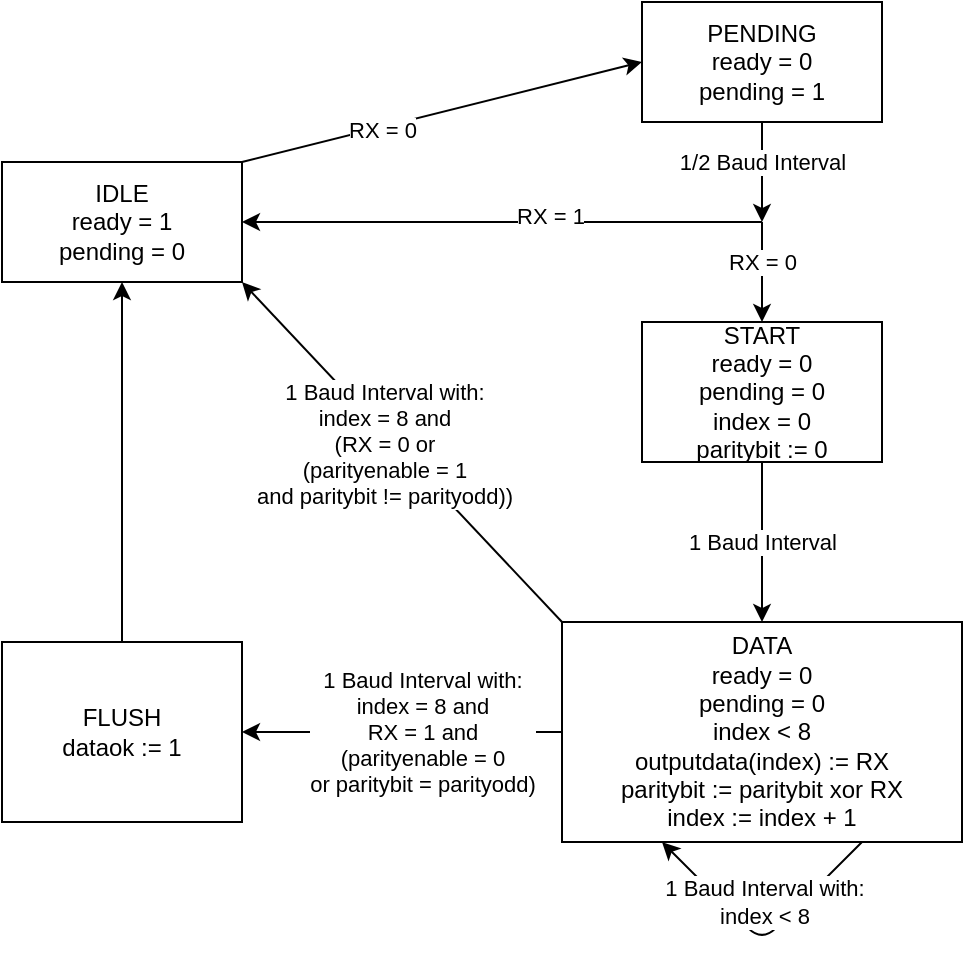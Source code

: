 <mxfile version="13.10.0" type="device"><diagram id="8JR7q3GK2yDGpCO1drTu" name="Page-1"><mxGraphModel dx="1350" dy="816" grid="1" gridSize="10" guides="1" tooltips="1" connect="1" arrows="1" fold="1" page="1" pageScale="1" pageWidth="850" pageHeight="1100" math="0" shadow="0"><root><mxCell id="0"/><mxCell id="1" parent="0"/><mxCell id="yxHfKmIEOSBXYa10BC9A-1" value="IDLE&lt;br&gt;ready = 1&lt;br&gt;pending = 0" style="rounded=0;whiteSpace=wrap;html=1;" vertex="1" parent="1"><mxGeometry x="120" y="240" width="120" height="60" as="geometry"/></mxCell><mxCell id="yxHfKmIEOSBXYa10BC9A-2" value="PENDING&lt;br&gt;ready = 0&lt;br&gt;pending = 1" style="rounded=0;whiteSpace=wrap;html=1;" vertex="1" parent="1"><mxGeometry x="440" y="160" width="120" height="60" as="geometry"/></mxCell><mxCell id="yxHfKmIEOSBXYa10BC9A-3" value="START&lt;br&gt;ready = 0&lt;br&gt;pending = 0&lt;br&gt;index = 0&lt;br&gt;paritybit := 0" style="rounded=0;whiteSpace=wrap;html=1;" vertex="1" parent="1"><mxGeometry x="440" y="320" width="120" height="70" as="geometry"/></mxCell><mxCell id="yxHfKmIEOSBXYa10BC9A-4" value="DATA&lt;br&gt;ready = 0&lt;br&gt;pending = 0&lt;br&gt;index &amp;lt; 8&lt;br&gt;outputdata(index) := RX&lt;br&gt;paritybit := paritybit xor RX&lt;br&gt;index := index + 1" style="rounded=0;whiteSpace=wrap;html=1;" vertex="1" parent="1"><mxGeometry x="400" y="470" width="200" height="110" as="geometry"/></mxCell><mxCell id="yxHfKmIEOSBXYa10BC9A-5" value="FLUSH&lt;br&gt;dataok := 1" style="rounded=0;whiteSpace=wrap;html=1;" vertex="1" parent="1"><mxGeometry x="120" y="480" width="120" height="90" as="geometry"/></mxCell><mxCell id="yxHfKmIEOSBXYa10BC9A-6" value="" style="endArrow=classic;html=1;entryX=0;entryY=0.5;entryDx=0;entryDy=0;exitX=1;exitY=0;exitDx=0;exitDy=0;" edge="1" parent="1" source="yxHfKmIEOSBXYa10BC9A-1" target="yxHfKmIEOSBXYa10BC9A-2"><mxGeometry width="50" height="50" relative="1" as="geometry"><mxPoint x="400" y="320" as="sourcePoint"/><mxPoint x="450" y="270" as="targetPoint"/></mxGeometry></mxCell><mxCell id="yxHfKmIEOSBXYa10BC9A-7" value="RX = 0" style="edgeLabel;html=1;align=center;verticalAlign=middle;resizable=0;points=[];" vertex="1" connectable="0" parent="yxHfKmIEOSBXYa10BC9A-6"><mxGeometry x="-0.303" y="-1" relative="1" as="geometry"><mxPoint as="offset"/></mxGeometry></mxCell><mxCell id="yxHfKmIEOSBXYa10BC9A-8" value="" style="endArrow=classic;html=1;exitX=0.5;exitY=1;exitDx=0;exitDy=0;" edge="1" parent="1" source="yxHfKmIEOSBXYa10BC9A-2"><mxGeometry width="50" height="50" relative="1" as="geometry"><mxPoint x="400" y="320" as="sourcePoint"/><mxPoint x="500" y="270" as="targetPoint"/></mxGeometry></mxCell><mxCell id="yxHfKmIEOSBXYa10BC9A-9" value="1/2 Baud Interval" style="edgeLabel;html=1;align=center;verticalAlign=middle;resizable=0;points=[];" vertex="1" connectable="0" parent="yxHfKmIEOSBXYa10BC9A-8"><mxGeometry x="-0.56" relative="1" as="geometry"><mxPoint y="9" as="offset"/></mxGeometry></mxCell><mxCell id="yxHfKmIEOSBXYa10BC9A-10" value="" style="endArrow=classic;html=1;entryX=1;entryY=0.5;entryDx=0;entryDy=0;" edge="1" parent="1" target="yxHfKmIEOSBXYa10BC9A-1"><mxGeometry width="50" height="50" relative="1" as="geometry"><mxPoint x="500" y="270" as="sourcePoint"/><mxPoint x="450" y="270" as="targetPoint"/></mxGeometry></mxCell><mxCell id="yxHfKmIEOSBXYa10BC9A-11" value="RX = 1" style="edgeLabel;html=1;align=center;verticalAlign=middle;resizable=0;points=[];" vertex="1" connectable="0" parent="yxHfKmIEOSBXYa10BC9A-10"><mxGeometry x="-0.185" y="-3" relative="1" as="geometry"><mxPoint as="offset"/></mxGeometry></mxCell><mxCell id="yxHfKmIEOSBXYa10BC9A-12" value="" style="endArrow=classic;html=1;entryX=0.5;entryY=0;entryDx=0;entryDy=0;" edge="1" parent="1" target="yxHfKmIEOSBXYa10BC9A-3"><mxGeometry width="50" height="50" relative="1" as="geometry"><mxPoint x="500" y="270" as="sourcePoint"/><mxPoint x="450" y="270" as="targetPoint"/></mxGeometry></mxCell><mxCell id="yxHfKmIEOSBXYa10BC9A-13" value="RX = 0" style="edgeLabel;html=1;align=center;verticalAlign=middle;resizable=0;points=[];" vertex="1" connectable="0" parent="yxHfKmIEOSBXYa10BC9A-12"><mxGeometry x="-0.52" y="-3" relative="1" as="geometry"><mxPoint x="3" y="8" as="offset"/></mxGeometry></mxCell><mxCell id="yxHfKmIEOSBXYa10BC9A-14" value="" style="endArrow=classic;html=1;exitX=0.5;exitY=1;exitDx=0;exitDy=0;entryX=0.5;entryY=0;entryDx=0;entryDy=0;" edge="1" parent="1" source="yxHfKmIEOSBXYa10BC9A-3" target="yxHfKmIEOSBXYa10BC9A-4"><mxGeometry width="50" height="50" relative="1" as="geometry"><mxPoint x="400" y="320" as="sourcePoint"/><mxPoint x="450" y="270" as="targetPoint"/></mxGeometry></mxCell><mxCell id="yxHfKmIEOSBXYa10BC9A-15" value="1 Baud Interval" style="edgeLabel;html=1;align=center;verticalAlign=middle;resizable=0;points=[];" vertex="1" connectable="0" parent="yxHfKmIEOSBXYa10BC9A-14"><mxGeometry x="-0.425" y="-4" relative="1" as="geometry"><mxPoint x="4" y="17" as="offset"/></mxGeometry></mxCell><mxCell id="yxHfKmIEOSBXYa10BC9A-16" value="" style="endArrow=classic;html=1;exitX=0.75;exitY=1;exitDx=0;exitDy=0;entryX=0.25;entryY=1;entryDx=0;entryDy=0;" edge="1" parent="1" source="yxHfKmIEOSBXYa10BC9A-4" target="yxHfKmIEOSBXYa10BC9A-4"><mxGeometry width="50" height="50" relative="1" as="geometry"><mxPoint x="400" y="320" as="sourcePoint"/><mxPoint x="450" y="270" as="targetPoint"/><Array as="points"><mxPoint x="500" y="630"/></Array></mxGeometry></mxCell><mxCell id="yxHfKmIEOSBXYa10BC9A-17" value="1 Baud Interval with:&lt;br&gt;index &amp;lt; 8" style="edgeLabel;html=1;align=center;verticalAlign=middle;resizable=0;points=[];" vertex="1" connectable="0" parent="yxHfKmIEOSBXYa10BC9A-16"><mxGeometry x="-0.27" y="-2" relative="1" as="geometry"><mxPoint x="-11.82" y="-5.36" as="offset"/></mxGeometry></mxCell><mxCell id="yxHfKmIEOSBXYa10BC9A-18" value="" style="endArrow=classic;html=1;entryX=1;entryY=0.5;entryDx=0;entryDy=0;exitX=0;exitY=0.5;exitDx=0;exitDy=0;" edge="1" parent="1" source="yxHfKmIEOSBXYa10BC9A-4" target="yxHfKmIEOSBXYa10BC9A-5"><mxGeometry width="50" height="50" relative="1" as="geometry"><mxPoint x="460" y="320" as="sourcePoint"/><mxPoint x="510" y="270" as="targetPoint"/></mxGeometry></mxCell><mxCell id="yxHfKmIEOSBXYa10BC9A-19" value="1 Baud Interval with:&lt;br&gt;index = 8 and&lt;br&gt;RX = 1 and &lt;br&gt;(parityenable = 0 &lt;br&gt;or paritybit = parityodd)" style="edgeLabel;html=1;align=center;verticalAlign=middle;resizable=0;points=[];" vertex="1" connectable="0" parent="yxHfKmIEOSBXYa10BC9A-18"><mxGeometry x="-0.2" y="3" relative="1" as="geometry"><mxPoint x="-6" y="-3" as="offset"/></mxGeometry></mxCell><mxCell id="yxHfKmIEOSBXYa10BC9A-20" value="" style="endArrow=classic;html=1;entryX=0.5;entryY=1;entryDx=0;entryDy=0;exitX=0.5;exitY=0;exitDx=0;exitDy=0;" edge="1" parent="1" source="yxHfKmIEOSBXYa10BC9A-5" target="yxHfKmIEOSBXYa10BC9A-1"><mxGeometry width="50" height="50" relative="1" as="geometry"><mxPoint x="460" y="290" as="sourcePoint"/><mxPoint x="510" y="240" as="targetPoint"/></mxGeometry></mxCell><mxCell id="yxHfKmIEOSBXYa10BC9A-21" value="" style="endArrow=classic;html=1;entryX=1;entryY=1;entryDx=0;entryDy=0;exitX=0;exitY=0;exitDx=0;exitDy=0;" edge="1" parent="1" source="yxHfKmIEOSBXYa10BC9A-4" target="yxHfKmIEOSBXYa10BC9A-1"><mxGeometry width="50" height="50" relative="1" as="geometry"><mxPoint x="460" y="290" as="sourcePoint"/><mxPoint x="510" y="240" as="targetPoint"/></mxGeometry></mxCell><mxCell id="yxHfKmIEOSBXYa10BC9A-22" value="1 Baud Interval with:&lt;br&gt;index = 8 and&lt;br&gt;(RX = 0 or&lt;br&gt;(parityenable = 1 &lt;br&gt;and paritybit != parityodd))" style="edgeLabel;html=1;align=center;verticalAlign=middle;resizable=0;points=[];" vertex="1" connectable="0" parent="yxHfKmIEOSBXYa10BC9A-21"><mxGeometry x="0.29" y="2" relative="1" as="geometry"><mxPoint x="14.95" y="18.59" as="offset"/></mxGeometry></mxCell></root></mxGraphModel></diagram></mxfile>